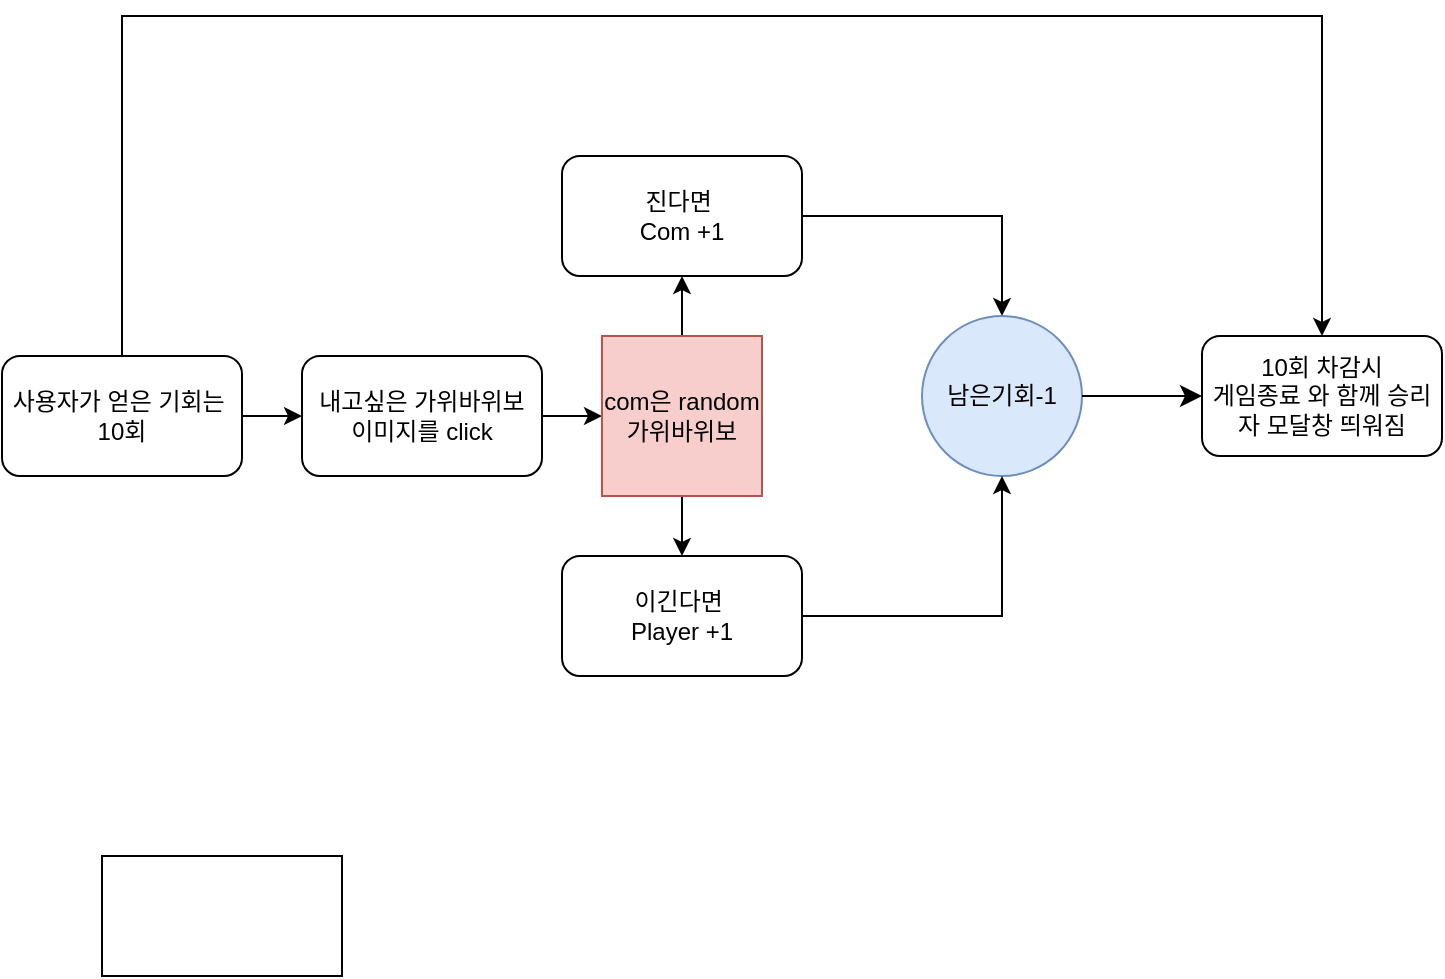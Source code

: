 <mxfile version="21.2.7" type="github">
  <diagram name="페이지-1" id="8g4WbuauTb0pvzEL557A">
    <mxGraphModel dx="1221" dy="751" grid="1" gridSize="10" guides="1" tooltips="1" connect="1" arrows="1" fold="1" page="1" pageScale="1" pageWidth="827" pageHeight="1169" math="0" shadow="0">
      <root>
        <mxCell id="0" />
        <mxCell id="1" parent="0" />
        <mxCell id="vdlT-CZ9VOS_37O9pcbH-1" value="" style="edgeStyle=orthogonalEdgeStyle;rounded=0;orthogonalLoop=1;jettySize=auto;html=1;" edge="1" parent="1" source="vdlT-CZ9VOS_37O9pcbH-3" target="vdlT-CZ9VOS_37O9pcbH-5">
          <mxGeometry relative="1" as="geometry" />
        </mxCell>
        <mxCell id="vdlT-CZ9VOS_37O9pcbH-2" value="" style="edgeStyle=orthogonalEdgeStyle;rounded=0;orthogonalLoop=1;jettySize=auto;html=1;" edge="1" parent="1" source="vdlT-CZ9VOS_37O9pcbH-3" target="vdlT-CZ9VOS_37O9pcbH-15">
          <mxGeometry relative="1" as="geometry">
            <Array as="points">
              <mxPoint x="120" y="260" />
              <mxPoint x="720" y="260" />
            </Array>
          </mxGeometry>
        </mxCell>
        <mxCell id="vdlT-CZ9VOS_37O9pcbH-3" value="사용자가 얻은 기회는&amp;nbsp;&lt;br&gt;10회" style="rounded=1;whiteSpace=wrap;html=1;" vertex="1" parent="1">
          <mxGeometry x="60" y="430" width="120" height="60" as="geometry" />
        </mxCell>
        <mxCell id="vdlT-CZ9VOS_37O9pcbH-4" value="" style="edgeStyle=orthogonalEdgeStyle;rounded=0;orthogonalLoop=1;jettySize=auto;html=1;" edge="1" parent="1" source="vdlT-CZ9VOS_37O9pcbH-5" target="vdlT-CZ9VOS_37O9pcbH-8">
          <mxGeometry relative="1" as="geometry" />
        </mxCell>
        <mxCell id="vdlT-CZ9VOS_37O9pcbH-5" value="내고싶은 가위바위보&lt;br&gt;이미지를 click" style="rounded=1;whiteSpace=wrap;html=1;" vertex="1" parent="1">
          <mxGeometry x="210" y="430" width="120" height="60" as="geometry" />
        </mxCell>
        <mxCell id="vdlT-CZ9VOS_37O9pcbH-6" value="" style="edgeStyle=orthogonalEdgeStyle;rounded=0;orthogonalLoop=1;jettySize=auto;html=1;" edge="1" parent="1" source="vdlT-CZ9VOS_37O9pcbH-8" target="vdlT-CZ9VOS_37O9pcbH-9">
          <mxGeometry relative="1" as="geometry" />
        </mxCell>
        <mxCell id="vdlT-CZ9VOS_37O9pcbH-7" value="" style="edgeStyle=orthogonalEdgeStyle;rounded=0;orthogonalLoop=1;jettySize=auto;html=1;" edge="1" parent="1" source="vdlT-CZ9VOS_37O9pcbH-8" target="vdlT-CZ9VOS_37O9pcbH-11">
          <mxGeometry relative="1" as="geometry" />
        </mxCell>
        <mxCell id="vdlT-CZ9VOS_37O9pcbH-8" value="com은 random 가위바위보" style="rhombus;whiteSpace=wrap;html=1;rounded=1;fillColor=#f8cecc;strokeColor=#b85450;shape=cross;perimeter=rectanglePerimeter;direction=south;size=1;" vertex="1" parent="1">
          <mxGeometry x="360" y="420" width="80" height="80" as="geometry" />
        </mxCell>
        <mxCell id="vdlT-CZ9VOS_37O9pcbH-9" value="이긴다면&amp;nbsp;&lt;br&gt;Player +1" style="whiteSpace=wrap;html=1;rounded=1;" vertex="1" parent="1">
          <mxGeometry x="340" y="530" width="120" height="60" as="geometry" />
        </mxCell>
        <mxCell id="vdlT-CZ9VOS_37O9pcbH-10" value="" style="edgeStyle=orthogonalEdgeStyle;rounded=0;orthogonalLoop=1;jettySize=auto;html=1;" edge="1" parent="1" source="vdlT-CZ9VOS_37O9pcbH-11" target="vdlT-CZ9VOS_37O9pcbH-12">
          <mxGeometry relative="1" as="geometry" />
        </mxCell>
        <mxCell id="vdlT-CZ9VOS_37O9pcbH-11" value="진다면&amp;nbsp;&lt;br&gt;Com +1" style="whiteSpace=wrap;html=1;rounded=1;" vertex="1" parent="1">
          <mxGeometry x="340" y="330" width="120" height="60" as="geometry" />
        </mxCell>
        <mxCell id="vdlT-CZ9VOS_37O9pcbH-12" value="남은기회-1" style="ellipse;whiteSpace=wrap;html=1;rounded=1;fillColor=#dae8fc;strokeColor=#6c8ebf;" vertex="1" parent="1">
          <mxGeometry x="520" y="410" width="80" height="80" as="geometry" />
        </mxCell>
        <mxCell id="vdlT-CZ9VOS_37O9pcbH-13" value="" style="endArrow=classic;html=1;rounded=0;exitX=1;exitY=0.5;exitDx=0;exitDy=0;entryX=0.5;entryY=1;entryDx=0;entryDy=0;" edge="1" parent="1" source="vdlT-CZ9VOS_37O9pcbH-9" target="vdlT-CZ9VOS_37O9pcbH-12">
          <mxGeometry width="50" height="50" relative="1" as="geometry">
            <mxPoint x="490" y="590" as="sourcePoint" />
            <mxPoint x="570" y="510" as="targetPoint" />
            <Array as="points">
              <mxPoint x="560" y="560" />
            </Array>
          </mxGeometry>
        </mxCell>
        <mxCell id="vdlT-CZ9VOS_37O9pcbH-14" value="" style="edgeStyle=elbowEdgeStyle;elbow=horizontal;endArrow=classic;html=1;curved=0;rounded=0;endSize=8;startSize=8;exitX=1;exitY=0.5;exitDx=0;exitDy=0;" edge="1" parent="1" source="vdlT-CZ9VOS_37O9pcbH-12">
          <mxGeometry width="50" height="50" relative="1" as="geometry">
            <mxPoint x="630" y="470" as="sourcePoint" />
            <mxPoint x="660" y="450" as="targetPoint" />
            <Array as="points">
              <mxPoint x="640" y="450" />
            </Array>
          </mxGeometry>
        </mxCell>
        <mxCell id="vdlT-CZ9VOS_37O9pcbH-15" value="10회 차감시&lt;br&gt;게임종료 와 함께 승리자 모달창 띄워짐" style="rounded=1;whiteSpace=wrap;html=1;" vertex="1" parent="1">
          <mxGeometry x="660" y="420" width="120" height="60" as="geometry" />
        </mxCell>
        <mxCell id="vdlT-CZ9VOS_37O9pcbH-16" value="" style="rounded=0;whiteSpace=wrap;html=1;" vertex="1" parent="1">
          <mxGeometry x="110" y="680" width="120" height="60" as="geometry" />
        </mxCell>
      </root>
    </mxGraphModel>
  </diagram>
</mxfile>
